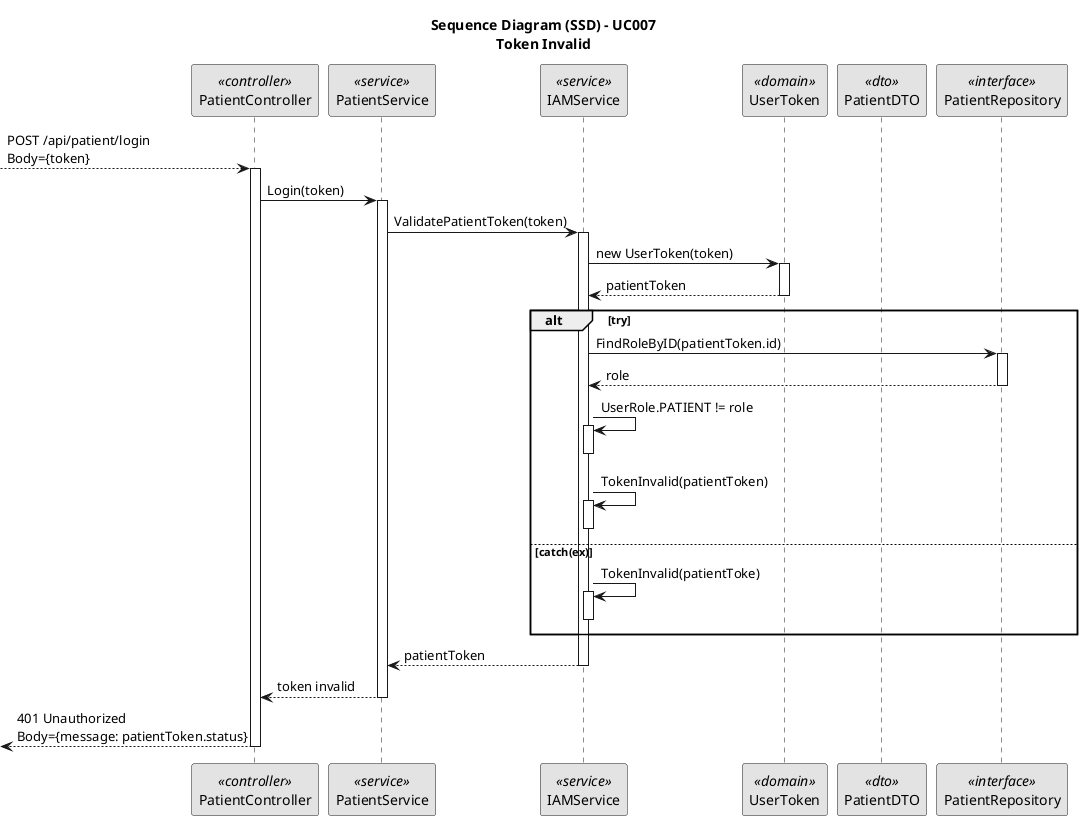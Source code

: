 @startuml "uc007-sequence-diagram_token-invalid"
skinparam monochrome true
skinparam packageStyle rectangle
skinparam shadowing false

title Sequence Diagram (SSD) - UC007\nToken Invalid

participant PatientController as Controller <<controller>>
participant PatientService as Service <<service>>
participant IAMService as IAM <<service>>
participant UserToken as Token <<domain>>
participant PatientDTO as DTO <<dto>>
participant PatientRepository as Repository <<interface>>

--> Controller: POST /api/patient/login\nBody={token}
    activate Controller
        Controller -> Service: Login(token)
        activate Service

            Service -> IAM: ValidatePatientToken(token)
            activate IAM

            IAM -> Token: new UserToken(token)
            activate Token
                Token --> IAM: patientToken
                deactivate Token

                alt try
                IAM -> Repository: FindRoleByID(patientToken.id)
                activate Repository
                    Repository --> IAM: role
                    deactivate Repository

                IAM -> IAM: UserRole.PATIENT != role
                activate IAM
                    deactivate IAM

                IAM -> IAM: TokenInvalid(patientToken)
                activate IAM
                    deactivate IAM

                else catch(ex)

                IAM -> IAM: TokenInvalid(patientToke)
                activate IAM
                    deactivate IAM
                
                end

                IAM --> Service: patientToken
                deactivate IAM
                
            Service --> Controller : token invalid
            deactivate Service
        <-- Controller: 401 Unauthorized\nBody={message: patientToken.status}
        deactivate Controller
@endumld